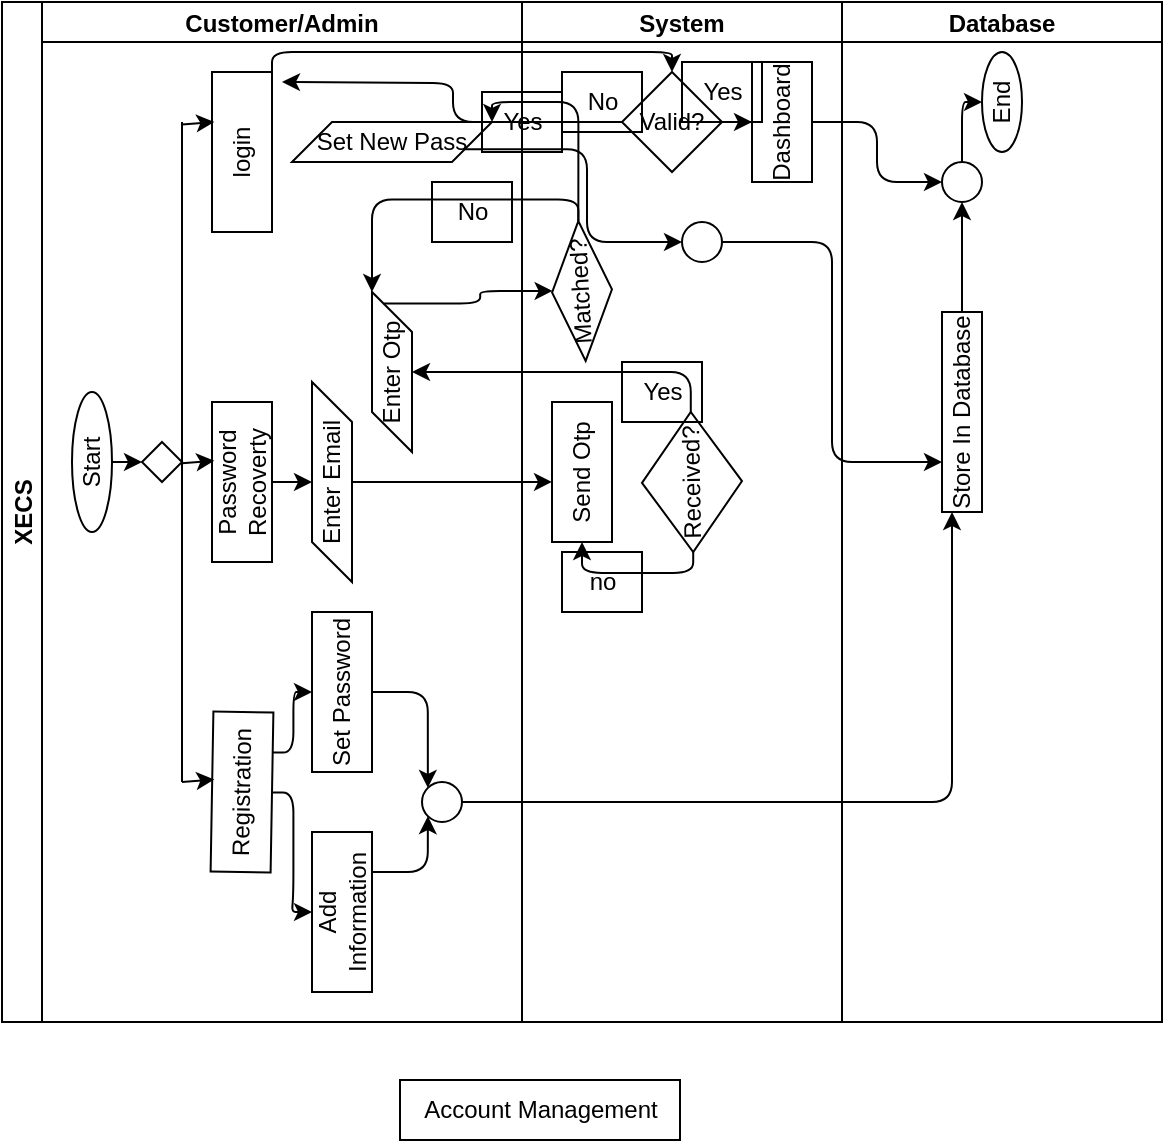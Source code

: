 <mxfile>
    <diagram id="4oHF66P3DZ_IRrGWBBwG" name="Page-1">
        <mxGraphModel dx="592" dy="470" grid="1" gridSize="10" guides="1" tooltips="1" connect="1" arrows="1" fold="1" page="1" pageScale="1" pageWidth="850" pageHeight="1100" background="#FFFFFF" math="0" shadow="0">
            <root>
                <mxCell id="0"/>
                <mxCell id="1" parent="0"/>
                <mxCell id="115" value="" style="group;fillColor=none;strokeColor=#000000;fontColor=#000000;" parent="1" vertex="1" connectable="0">
                    <mxGeometry x="136" y="126" width="580" height="510" as="geometry"/>
                </mxCell>
                <mxCell id="2" value="XECS" style="swimlane;childLayout=stackLayout;resizeParent=1;resizeParentMax=0;startSize=20;horizontal=0;horizontalStack=1;fillColor=none;strokeColor=#000000;fontColor=#000000;" parent="115" vertex="1">
                    <mxGeometry width="580" height="510" as="geometry"/>
                </mxCell>
                <mxCell id="3" value="Customer/Admin" style="swimlane;startSize=20;fillColor=none;strokeColor=#000000;fontColor=#000000;" parent="2" vertex="1">
                    <mxGeometry x="20" width="240" height="510" as="geometry"/>
                </mxCell>
                <mxCell id="16" style="edgeStyle=none;html=1;exitX=0.5;exitY=1;exitDx=0;exitDy=0;entryX=0;entryY=0.5;entryDx=0;entryDy=0;fillColor=none;strokeColor=#000000;fontColor=#000000;" parent="3" source="7" target="15" edge="1">
                    <mxGeometry relative="1" as="geometry"/>
                </mxCell>
                <mxCell id="7" value="Start" style="ellipse;whiteSpace=wrap;html=1;rotation=-90;fillColor=none;strokeColor=#000000;fontColor=#000000;" parent="3" vertex="1">
                    <mxGeometry x="-10" y="220" width="70" height="20" as="geometry"/>
                </mxCell>
                <mxCell id="13" value="" style="endArrow=none;html=1;fillColor=none;strokeColor=#000000;fontColor=#000000;" parent="3" edge="1">
                    <mxGeometry width="50" height="50" relative="1" as="geometry">
                        <mxPoint x="70" y="390" as="sourcePoint"/>
                        <mxPoint x="70" y="60" as="targetPoint"/>
                    </mxGeometry>
                </mxCell>
                <mxCell id="15" value="" style="rhombus;whiteSpace=wrap;html=1;fillColor=none;strokeColor=#000000;fontColor=#000000;" parent="3" vertex="1">
                    <mxGeometry x="50" y="220" width="20" height="20" as="geometry"/>
                </mxCell>
                <mxCell id="30" style="edgeStyle=orthogonalEdgeStyle;html=1;exitX=0.75;exitY=1;exitDx=0;exitDy=0;entryX=0.5;entryY=0;entryDx=0;entryDy=0;endArrow=classic;endFill=1;fillColor=none;strokeColor=#000000;fontColor=#000000;" parent="3" source="8" target="12" edge="1">
                    <mxGeometry relative="1" as="geometry"/>
                </mxCell>
                <mxCell id="31" style="edgeStyle=orthogonalEdgeStyle;html=1;exitX=0.5;exitY=1;exitDx=0;exitDy=0;entryX=0.5;entryY=0;entryDx=0;entryDy=0;endArrow=classic;endFill=1;fillColor=none;strokeColor=#000000;fontColor=#000000;" parent="3" source="8" target="11" edge="1">
                    <mxGeometry relative="1" as="geometry"/>
                </mxCell>
                <mxCell id="8" value="Registration" style="rounded=0;whiteSpace=wrap;html=1;rotation=-89;fillColor=none;strokeColor=#000000;fontColor=#000000;" parent="3" vertex="1">
                    <mxGeometry x="60" y="380" width="80" height="30" as="geometry"/>
                </mxCell>
                <mxCell id="54" style="edgeStyle=orthogonalEdgeStyle;html=1;exitX=0.5;exitY=1;exitDx=0;exitDy=0;entryX=0.5;entryY=0;entryDx=0;entryDy=0;endArrow=classic;endFill=1;fillColor=none;strokeColor=#000000;fontColor=#000000;" parent="3" source="9" target="53" edge="1">
                    <mxGeometry relative="1" as="geometry"/>
                </mxCell>
                <mxCell id="9" value="Password Recoverty" style="rounded=0;whiteSpace=wrap;html=1;rotation=-90;fillColor=none;strokeColor=#000000;fontColor=#000000;" parent="3" vertex="1">
                    <mxGeometry x="60" y="225" width="80" height="30" as="geometry"/>
                </mxCell>
                <mxCell id="10" value="login" style="rounded=0;whiteSpace=wrap;html=1;rotation=-90;fillColor=none;strokeColor=#000000;fontColor=#000000;" parent="3" vertex="1">
                    <mxGeometry x="60" y="60" width="80" height="30" as="geometry"/>
                </mxCell>
                <mxCell id="21" value="" style="endArrow=classic;html=1;entryX=0.575;entryY=0.035;entryDx=0;entryDy=0;entryPerimeter=0;fillColor=none;strokeColor=#000000;fontColor=#000000;" parent="3" target="8" edge="1">
                    <mxGeometry width="50" height="50" relative="1" as="geometry">
                        <mxPoint x="70" y="390" as="sourcePoint"/>
                        <mxPoint x="120" y="340" as="targetPoint"/>
                    </mxGeometry>
                </mxCell>
                <mxCell id="26" value="" style="endArrow=classic;html=1;entryX=0.575;entryY=0.035;entryDx=0;entryDy=0;entryPerimeter=0;fillColor=none;strokeColor=#000000;fontColor=#000000;" parent="3" edge="1">
                    <mxGeometry width="50" height="50" relative="1" as="geometry">
                        <mxPoint x="70" y="230.62" as="sourcePoint"/>
                        <mxPoint x="86.157" y="229.377" as="targetPoint"/>
                    </mxGeometry>
                </mxCell>
                <mxCell id="27" value="" style="endArrow=classic;html=1;entryX=0.575;entryY=0.035;entryDx=0;entryDy=0;entryPerimeter=0;fillColor=none;strokeColor=#000000;fontColor=#000000;" parent="3" edge="1">
                    <mxGeometry width="50" height="50" relative="1" as="geometry">
                        <mxPoint x="70" y="61.24" as="sourcePoint"/>
                        <mxPoint x="86.157" y="59.997" as="targetPoint"/>
                    </mxGeometry>
                </mxCell>
                <mxCell id="51" style="edgeStyle=orthogonalEdgeStyle;html=1;exitX=0.75;exitY=1;exitDx=0;exitDy=0;entryX=0;entryY=1;entryDx=0;entryDy=0;endArrow=classic;endFill=1;fillColor=none;strokeColor=#000000;fontColor=#000000;" parent="3" source="11" target="50" edge="1">
                    <mxGeometry relative="1" as="geometry"/>
                </mxCell>
                <mxCell id="11" value="Add Information" style="rounded=0;whiteSpace=wrap;html=1;rotation=-90;fillColor=none;strokeColor=#000000;fontColor=#000000;" parent="3" vertex="1">
                    <mxGeometry x="110" y="440" width="80" height="30" as="geometry"/>
                </mxCell>
                <mxCell id="52" style="edgeStyle=orthogonalEdgeStyle;html=1;exitX=0.5;exitY=1;exitDx=0;exitDy=0;entryX=0;entryY=0;entryDx=0;entryDy=0;endArrow=classic;endFill=1;fillColor=none;strokeColor=#000000;fontColor=#000000;" parent="3" source="12" target="50" edge="1">
                    <mxGeometry relative="1" as="geometry"/>
                </mxCell>
                <mxCell id="12" value="Set Password" style="rounded=0;whiteSpace=wrap;html=1;rotation=-90;fillColor=none;strokeColor=#000000;fontColor=#000000;" parent="3" vertex="1">
                    <mxGeometry x="110" y="330" width="80" height="30" as="geometry"/>
                </mxCell>
                <mxCell id="50" value="" style="ellipse;whiteSpace=wrap;html=1;aspect=fixed;fillColor=none;strokeColor=#000000;fontColor=#000000;" parent="3" vertex="1">
                    <mxGeometry x="190" y="390" width="20" height="20" as="geometry"/>
                </mxCell>
                <mxCell id="53" value="Enter Email" style="shape=parallelogram;perimeter=parallelogramPerimeter;whiteSpace=wrap;html=1;fixedSize=1;rotation=-90;fillColor=none;strokeColor=#000000;fontColor=#000000;" parent="3" vertex="1">
                    <mxGeometry x="95" y="230" width="100" height="20" as="geometry"/>
                </mxCell>
                <mxCell id="69" value="Enter Otp" style="shape=parallelogram;perimeter=parallelogramPerimeter;whiteSpace=wrap;html=1;fixedSize=1;rotation=-90;fillColor=none;strokeColor=#000000;fontColor=#000000;" parent="3" vertex="1">
                    <mxGeometry x="135" y="175" width="80" height="20" as="geometry"/>
                </mxCell>
                <mxCell id="70" value="Set New Pass" style="shape=parallelogram;perimeter=parallelogramPerimeter;whiteSpace=wrap;html=1;fixedSize=1;fillColor=none;strokeColor=#000000;fontColor=#000000;" parent="3" vertex="1">
                    <mxGeometry x="125" y="60" width="100" height="20" as="geometry"/>
                </mxCell>
                <mxCell id="78" value="No" style="text;html=1;align=center;verticalAlign=middle;resizable=0;points=[];autosize=1;strokeColor=#000000;fillColor=none;fontColor=#000000;" parent="3" vertex="1">
                    <mxGeometry x="195" y="90" width="40" height="30" as="geometry"/>
                </mxCell>
                <mxCell id="4" value="System" style="swimlane;startSize=20;fillColor=none;strokeColor=#000000;fontColor=#000000;" parent="2" vertex="1">
                    <mxGeometry x="260" width="160" height="510" as="geometry"/>
                </mxCell>
                <mxCell id="55" value="Send Otp" style="rounded=0;whiteSpace=wrap;html=1;rotation=-90;fillColor=none;strokeColor=#000000;fontColor=#000000;" parent="4" vertex="1">
                    <mxGeometry x="-5" y="220" width="70" height="30" as="geometry"/>
                </mxCell>
                <mxCell id="58" style="edgeStyle=orthogonalEdgeStyle;html=1;exitX=0;exitY=0.5;exitDx=0;exitDy=0;entryX=0;entryY=0.5;entryDx=0;entryDy=0;endArrow=classic;endFill=1;fillColor=none;strokeColor=#000000;fontColor=#000000;" parent="4" source="56" target="55" edge="1">
                    <mxGeometry relative="1" as="geometry"/>
                </mxCell>
                <mxCell id="56" value="Received?" style="rhombus;whiteSpace=wrap;html=1;rotation=-91;fillColor=none;strokeColor=#000000;fontColor=#000000;" parent="4" vertex="1">
                    <mxGeometry x="50" y="215" width="70" height="50" as="geometry"/>
                </mxCell>
                <mxCell id="63" value="Matched?" style="rhombus;whiteSpace=wrap;html=1;rotation=-93;fillColor=none;strokeColor=#000000;fontColor=#000000;" parent="4" vertex="1">
                    <mxGeometry x="-5.0" y="129.48" width="70" height="30" as="geometry"/>
                </mxCell>
                <mxCell id="80" value="Yes" style="text;html=1;align=center;verticalAlign=middle;resizable=0;points=[];autosize=1;strokeColor=#000000;fillColor=none;fontColor=#000000;" parent="4" vertex="1">
                    <mxGeometry x="-20" y="45" width="40" height="30" as="geometry"/>
                </mxCell>
                <mxCell id="81" value="Yes" style="text;html=1;align=center;verticalAlign=middle;resizable=0;points=[];autosize=1;strokeColor=#000000;fillColor=none;fontColor=#000000;" parent="4" vertex="1">
                    <mxGeometry x="50" y="180" width="40" height="30" as="geometry"/>
                </mxCell>
                <mxCell id="95" style="edgeStyle=orthogonalEdgeStyle;html=1;exitX=1;exitY=0.5;exitDx=0;exitDy=0;endArrow=classic;endFill=1;fillColor=none;strokeColor=#000000;fontColor=#000000;" parent="4" source="64" target="67" edge="1">
                    <mxGeometry relative="1" as="geometry"/>
                </mxCell>
                <mxCell id="64" value="Valid?" style="rhombus;whiteSpace=wrap;html=1;fillColor=none;strokeColor=#000000;fontColor=#000000;" parent="4" vertex="1">
                    <mxGeometry x="50" y="35" width="50" height="50" as="geometry"/>
                </mxCell>
                <mxCell id="67" value="Dashboard" style="rounded=0;whiteSpace=wrap;html=1;rotation=-90;fillColor=none;strokeColor=#000000;fontColor=#000000;" parent="4" vertex="1">
                    <mxGeometry x="100" y="45" width="60" height="30" as="geometry"/>
                </mxCell>
                <mxCell id="97" value="" style="ellipse;whiteSpace=wrap;html=1;aspect=fixed;fillColor=none;strokeColor=#000000;fontColor=#000000;" parent="4" vertex="1">
                    <mxGeometry x="80" y="110" width="20" height="20" as="geometry"/>
                </mxCell>
                <mxCell id="101" value="Yes" style="text;html=1;align=center;verticalAlign=middle;resizable=0;points=[];autosize=1;strokeColor=#000000;fillColor=none;fontColor=#000000;" parent="4" vertex="1">
                    <mxGeometry x="80" y="30" width="40" height="30" as="geometry"/>
                </mxCell>
                <mxCell id="5" value="Database" style="swimlane;startSize=20;fillColor=none;strokeColor=#000000;fontColor=#000000;" parent="2" vertex="1">
                    <mxGeometry x="420" width="160" height="510" as="geometry"/>
                </mxCell>
                <mxCell id="111" style="edgeStyle=orthogonalEdgeStyle;html=1;exitX=1;exitY=0.5;exitDx=0;exitDy=0;entryX=0.5;entryY=1;entryDx=0;entryDy=0;endArrow=classic;endFill=1;fillColor=none;strokeColor=#000000;fontColor=#000000;" parent="5" source="106" target="110" edge="1">
                    <mxGeometry relative="1" as="geometry"/>
                </mxCell>
                <mxCell id="106" value="Store In Database" style="rounded=0;whiteSpace=wrap;html=1;rotation=-90;fillColor=none;strokeColor=#000000;fontColor=#000000;" parent="5" vertex="1">
                    <mxGeometry x="10" y="195" width="100" height="20" as="geometry"/>
                </mxCell>
                <mxCell id="114" style="edgeStyle=orthogonalEdgeStyle;html=1;exitX=0.5;exitY=0;exitDx=0;exitDy=0;entryX=0.5;entryY=0;entryDx=0;entryDy=0;endArrow=classic;endFill=1;fillColor=none;strokeColor=#000000;fontColor=#000000;" parent="5" source="110" target="113" edge="1">
                    <mxGeometry relative="1" as="geometry"/>
                </mxCell>
                <mxCell id="110" value="" style="ellipse;whiteSpace=wrap;html=1;aspect=fixed;fillColor=none;strokeColor=#000000;fontColor=#000000;" parent="5" vertex="1">
                    <mxGeometry x="50" y="80" width="20" height="20" as="geometry"/>
                </mxCell>
                <mxCell id="113" value="End" style="ellipse;whiteSpace=wrap;html=1;rotation=-90;fillColor=none;strokeColor=#000000;fontColor=#000000;" parent="5" vertex="1">
                    <mxGeometry x="55" y="40" width="50" height="20" as="geometry"/>
                </mxCell>
                <mxCell id="57" style="edgeStyle=orthogonalEdgeStyle;html=1;exitX=0.5;exitY=1;exitDx=0;exitDy=0;endArrow=classic;endFill=1;entryX=0.429;entryY=0;entryDx=0;entryDy=0;entryPerimeter=0;fillColor=none;strokeColor=#000000;fontColor=#000000;" parent="2" source="53" target="55" edge="1">
                    <mxGeometry relative="1" as="geometry">
                        <mxPoint x="270" y="240" as="targetPoint"/>
                    </mxGeometry>
                </mxCell>
                <mxCell id="71" style="edgeStyle=orthogonalEdgeStyle;html=1;exitX=1;exitY=0.5;exitDx=0;exitDy=0;endArrow=classic;endFill=1;fillColor=none;strokeColor=#000000;fontColor=#000000;" parent="2" source="56" target="69" edge="1">
                    <mxGeometry relative="1" as="geometry"/>
                </mxCell>
                <mxCell id="72" style="edgeStyle=orthogonalEdgeStyle;html=1;exitX=1;exitY=0.25;exitDx=0;exitDy=0;endArrow=classic;endFill=1;fillColor=none;strokeColor=#000000;fontColor=#000000;" parent="2" source="69" target="63" edge="1">
                    <mxGeometry relative="1" as="geometry"/>
                </mxCell>
                <mxCell id="76" style="edgeStyle=orthogonalEdgeStyle;html=1;exitX=1;exitY=0.5;exitDx=0;exitDy=0;entryX=1;entryY=0;entryDx=0;entryDy=0;endArrow=classic;endFill=1;fillColor=none;strokeColor=#000000;fontColor=#000000;" parent="2" source="63" target="70" edge="1">
                    <mxGeometry relative="1" as="geometry"/>
                </mxCell>
                <mxCell id="77" style="edgeStyle=orthogonalEdgeStyle;html=1;exitX=1;exitY=0.5;exitDx=0;exitDy=0;entryX=1;entryY=0;entryDx=0;entryDy=0;endArrow=classic;endFill=1;fillColor=none;strokeColor=#000000;fontColor=#000000;" parent="2" source="63" target="69" edge="1">
                    <mxGeometry relative="1" as="geometry"/>
                </mxCell>
                <mxCell id="90" style="edgeStyle=orthogonalEdgeStyle;html=1;exitX=1;exitY=1;exitDx=0;exitDy=0;entryX=0.5;entryY=0;entryDx=0;entryDy=0;endArrow=classic;endFill=1;fillColor=none;strokeColor=#000000;fontColor=#000000;" parent="2" source="10" target="64" edge="1">
                    <mxGeometry relative="1" as="geometry"/>
                </mxCell>
                <mxCell id="99" style="edgeStyle=orthogonalEdgeStyle;html=1;exitX=1;exitY=0.75;exitDx=0;exitDy=0;entryX=0;entryY=0.5;entryDx=0;entryDy=0;endArrow=classic;endFill=1;fillColor=none;strokeColor=#000000;fontColor=#000000;" parent="2" source="70" target="97" edge="1">
                    <mxGeometry relative="1" as="geometry"/>
                </mxCell>
                <mxCell id="109" style="edgeStyle=orthogonalEdgeStyle;html=1;exitX=1;exitY=0.5;exitDx=0;exitDy=0;entryX=0;entryY=0.25;entryDx=0;entryDy=0;endArrow=classic;endFill=1;fillColor=none;strokeColor=#000000;fontColor=#000000;" parent="2" source="50" target="106" edge="1">
                    <mxGeometry relative="1" as="geometry"/>
                </mxCell>
                <mxCell id="112" style="edgeStyle=orthogonalEdgeStyle;html=1;exitX=0.5;exitY=1;exitDx=0;exitDy=0;entryX=0;entryY=0.5;entryDx=0;entryDy=0;endArrow=classic;endFill=1;fillColor=none;strokeColor=#000000;fontColor=#000000;" parent="2" source="67" target="110" edge="1">
                    <mxGeometry relative="1" as="geometry"/>
                </mxCell>
                <mxCell id="118" style="edgeStyle=orthogonalEdgeStyle;html=1;exitX=1;exitY=0.5;exitDx=0;exitDy=0;entryX=0.25;entryY=0;entryDx=0;entryDy=0;fillColor=none;strokeColor=#000000;fontColor=#000000;" parent="2" source="97" target="106" edge="1">
                    <mxGeometry relative="1" as="geometry"/>
                </mxCell>
                <mxCell id="59" value="no" style="text;html=1;align=center;verticalAlign=middle;resizable=0;points=[];autosize=1;strokeColor=#000000;fillColor=none;fontColor=#000000;" parent="115" vertex="1">
                    <mxGeometry x="280" y="275" width="40" height="30" as="geometry"/>
                </mxCell>
                <mxCell id="91" style="edgeStyle=orthogonalEdgeStyle;html=1;exitX=0;exitY=0.5;exitDx=0;exitDy=0;endArrow=classic;endFill=1;fillColor=none;strokeColor=#000000;fontColor=#000000;" parent="115" source="64" edge="1">
                    <mxGeometry relative="1" as="geometry">
                        <mxPoint x="140" y="40.0" as="targetPoint"/>
                    </mxGeometry>
                </mxCell>
                <mxCell id="93" value="No" style="text;html=1;align=center;verticalAlign=middle;resizable=0;points=[];autosize=1;strokeColor=#000000;fillColor=none;fontColor=#000000;" parent="115" vertex="1">
                    <mxGeometry x="280" y="35" width="40" height="30" as="geometry"/>
                </mxCell>
                <mxCell id="116" value="Account Management" style="text;html=1;align=center;verticalAlign=middle;resizable=0;points=[];autosize=1;strokeColor=#000000;fillColor=none;fontColor=#000000;" parent="1" vertex="1">
                    <mxGeometry x="335" y="665" width="140" height="30" as="geometry"/>
                </mxCell>
            </root>
        </mxGraphModel>
    </diagram>
</mxfile>